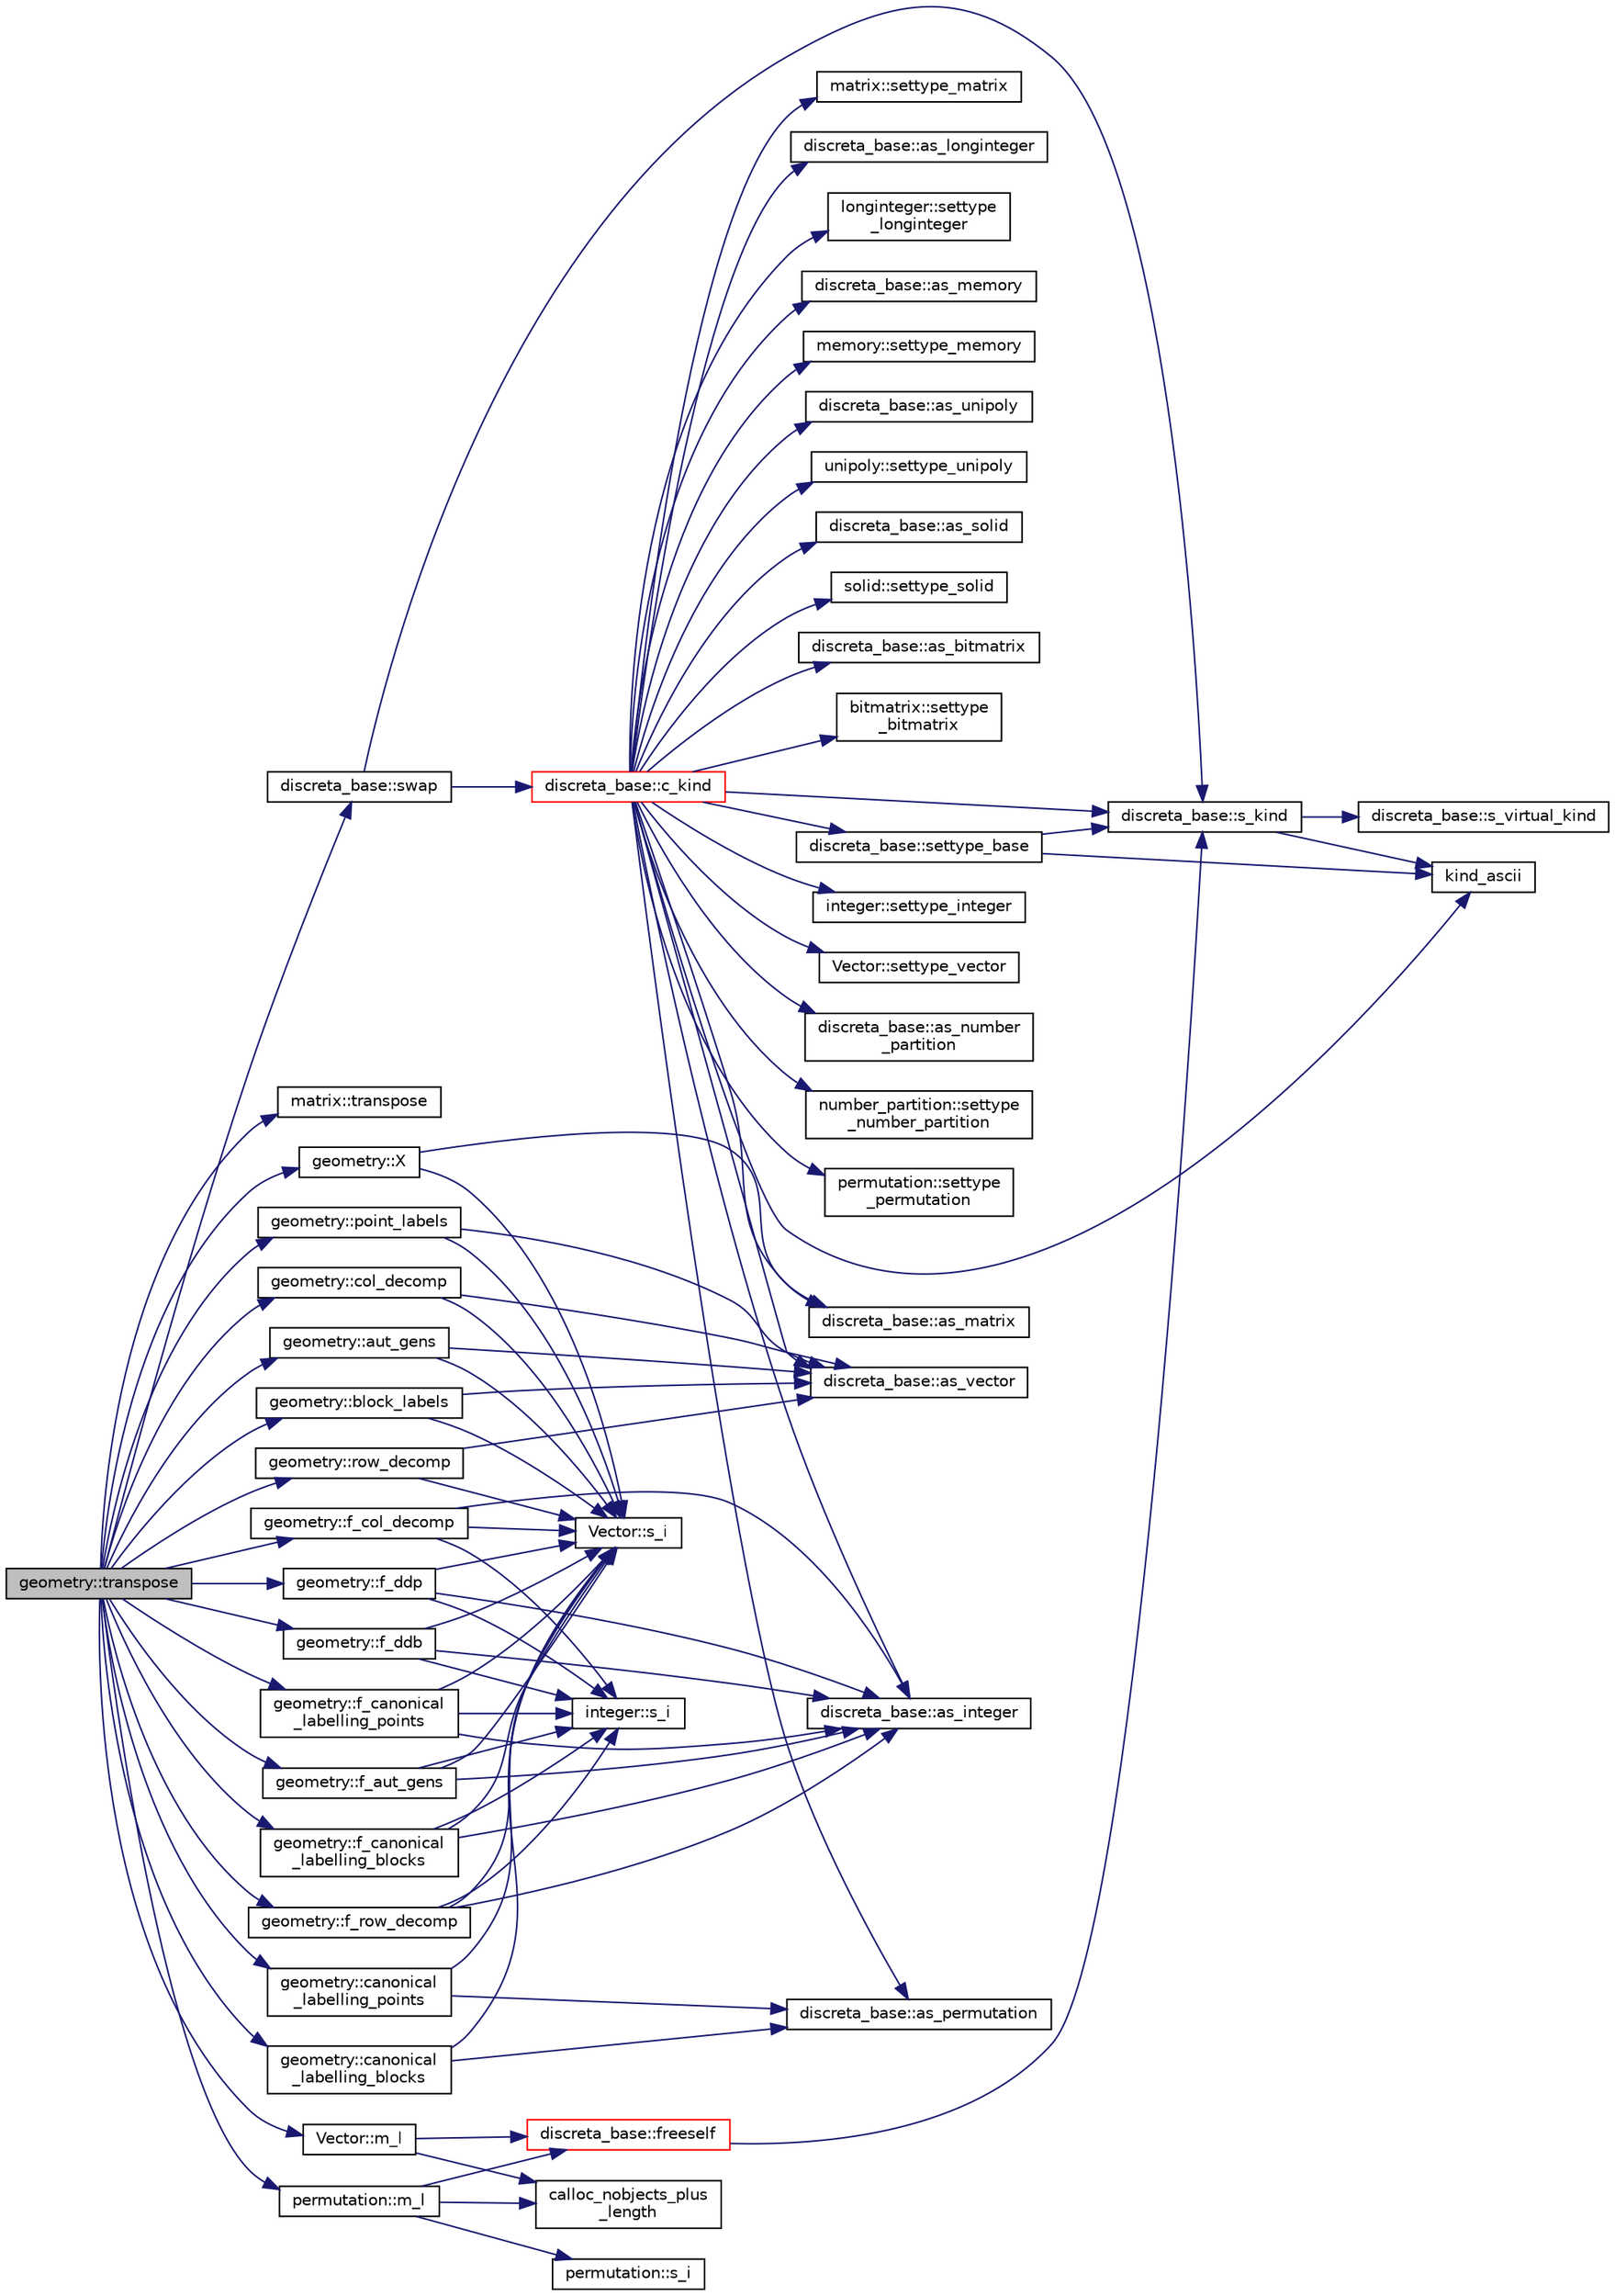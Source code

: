 digraph "geometry::transpose"
{
  edge [fontname="Helvetica",fontsize="10",labelfontname="Helvetica",labelfontsize="10"];
  node [fontname="Helvetica",fontsize="10",shape=record];
  rankdir="LR";
  Node2067 [label="geometry::transpose",height=0.2,width=0.4,color="black", fillcolor="grey75", style="filled", fontcolor="black"];
  Node2067 -> Node2068 [color="midnightblue",fontsize="10",style="solid",fontname="Helvetica"];
  Node2068 [label="geometry::X",height=0.2,width=0.4,color="black", fillcolor="white", style="filled",URL="$da/d44/classgeometry.html#a2eff9c42b83c90012092d49218237d9d"];
  Node2068 -> Node2069 [color="midnightblue",fontsize="10",style="solid",fontname="Helvetica"];
  Node2069 [label="Vector::s_i",height=0.2,width=0.4,color="black", fillcolor="white", style="filled",URL="$d5/db2/class_vector.html#a1c4fe1752523df8119f70dd550244871"];
  Node2068 -> Node2070 [color="midnightblue",fontsize="10",style="solid",fontname="Helvetica"];
  Node2070 [label="discreta_base::as_matrix",height=0.2,width=0.4,color="black", fillcolor="white", style="filled",URL="$d7/d71/classdiscreta__base.html#ae4d7f56d917a4707b838fbffde6467ff"];
  Node2067 -> Node2071 [color="midnightblue",fontsize="10",style="solid",fontname="Helvetica"];
  Node2071 [label="matrix::transpose",height=0.2,width=0.4,color="black", fillcolor="white", style="filled",URL="$d1/d8d/classmatrix.html#a1d8064be96298b81e8e060f02b9cef3e"];
  Node2067 -> Node2072 [color="midnightblue",fontsize="10",style="solid",fontname="Helvetica"];
  Node2072 [label="geometry::point_labels",height=0.2,width=0.4,color="black", fillcolor="white", style="filled",URL="$da/d44/classgeometry.html#aa80150b549283d56c347b8533d9051b0"];
  Node2072 -> Node2069 [color="midnightblue",fontsize="10",style="solid",fontname="Helvetica"];
  Node2072 -> Node2073 [color="midnightblue",fontsize="10",style="solid",fontname="Helvetica"];
  Node2073 [label="discreta_base::as_vector",height=0.2,width=0.4,color="black", fillcolor="white", style="filled",URL="$d7/d71/classdiscreta__base.html#a7bdd6cae39c380b128ee9e17e42cf020"];
  Node2067 -> Node2074 [color="midnightblue",fontsize="10",style="solid",fontname="Helvetica"];
  Node2074 [label="discreta_base::swap",height=0.2,width=0.4,color="black", fillcolor="white", style="filled",URL="$d7/d71/classdiscreta__base.html#a2e8acbb9d3476675dac5b6a583b0293e"];
  Node2074 -> Node2075 [color="midnightblue",fontsize="10",style="solid",fontname="Helvetica"];
  Node2075 [label="discreta_base::s_kind",height=0.2,width=0.4,color="black", fillcolor="white", style="filled",URL="$d7/d71/classdiscreta__base.html#a8a830025c74adbbc3362418a7c2ba157"];
  Node2075 -> Node2076 [color="midnightblue",fontsize="10",style="solid",fontname="Helvetica"];
  Node2076 [label="discreta_base::s_virtual_kind",height=0.2,width=0.4,color="black", fillcolor="white", style="filled",URL="$d7/d71/classdiscreta__base.html#a52778a6d6943a468be083d0785d418fb"];
  Node2075 -> Node2077 [color="midnightblue",fontsize="10",style="solid",fontname="Helvetica"];
  Node2077 [label="kind_ascii",height=0.2,width=0.4,color="black", fillcolor="white", style="filled",URL="$d9/d60/discreta_8h.html#ad0ce825a9f29bc6cec27e1b64cfe27bf"];
  Node2074 -> Node2078 [color="midnightblue",fontsize="10",style="solid",fontname="Helvetica"];
  Node2078 [label="discreta_base::c_kind",height=0.2,width=0.4,color="red", fillcolor="white", style="filled",URL="$d7/d71/classdiscreta__base.html#adc2ff61589c2d083688e7a43f333cb62"];
  Node2078 -> Node2079 [color="midnightblue",fontsize="10",style="solid",fontname="Helvetica"];
  Node2079 [label="discreta_base::settype_base",height=0.2,width=0.4,color="black", fillcolor="white", style="filled",URL="$d7/d71/classdiscreta__base.html#a4f42899a89447d1c3993ea07c38f8ad4"];
  Node2079 -> Node2075 [color="midnightblue",fontsize="10",style="solid",fontname="Helvetica"];
  Node2079 -> Node2077 [color="midnightblue",fontsize="10",style="solid",fontname="Helvetica"];
  Node2078 -> Node2080 [color="midnightblue",fontsize="10",style="solid",fontname="Helvetica"];
  Node2080 [label="discreta_base::as_integer",height=0.2,width=0.4,color="black", fillcolor="white", style="filled",URL="$d7/d71/classdiscreta__base.html#a00d7691eaf874fd283d942692fe8dd26"];
  Node2078 -> Node2081 [color="midnightblue",fontsize="10",style="solid",fontname="Helvetica"];
  Node2081 [label="integer::settype_integer",height=0.2,width=0.4,color="black", fillcolor="white", style="filled",URL="$d0/de5/classinteger.html#a6265c65ef311229acd513d748faba796"];
  Node2078 -> Node2073 [color="midnightblue",fontsize="10",style="solid",fontname="Helvetica"];
  Node2078 -> Node2082 [color="midnightblue",fontsize="10",style="solid",fontname="Helvetica"];
  Node2082 [label="Vector::settype_vector",height=0.2,width=0.4,color="black", fillcolor="white", style="filled",URL="$d5/db2/class_vector.html#a34e0d00b18c051f23904a8429fa6c8b4"];
  Node2078 -> Node2083 [color="midnightblue",fontsize="10",style="solid",fontname="Helvetica"];
  Node2083 [label="discreta_base::as_number\l_partition",height=0.2,width=0.4,color="black", fillcolor="white", style="filled",URL="$d7/d71/classdiscreta__base.html#a307aa09de0e925d46697707968ffab00"];
  Node2078 -> Node2084 [color="midnightblue",fontsize="10",style="solid",fontname="Helvetica"];
  Node2084 [label="number_partition::settype\l_number_partition",height=0.2,width=0.4,color="black", fillcolor="white", style="filled",URL="$df/d50/classnumber__partition.html#a3aaec1b557758f643ffc8555bbc358be"];
  Node2078 -> Node2085 [color="midnightblue",fontsize="10",style="solid",fontname="Helvetica"];
  Node2085 [label="discreta_base::as_permutation",height=0.2,width=0.4,color="black", fillcolor="white", style="filled",URL="$d7/d71/classdiscreta__base.html#aa4e72f36a82984239b12ae831e131098"];
  Node2078 -> Node2086 [color="midnightblue",fontsize="10",style="solid",fontname="Helvetica"];
  Node2086 [label="permutation::settype\l_permutation",height=0.2,width=0.4,color="black", fillcolor="white", style="filled",URL="$d0/d08/classpermutation.html#af1eea29f86195cede9562e444664c28c"];
  Node2078 -> Node2070 [color="midnightblue",fontsize="10",style="solid",fontname="Helvetica"];
  Node2078 -> Node2087 [color="midnightblue",fontsize="10",style="solid",fontname="Helvetica"];
  Node2087 [label="matrix::settype_matrix",height=0.2,width=0.4,color="black", fillcolor="white", style="filled",URL="$d1/d8d/classmatrix.html#a1780283a64a789e4084d792683d276bb"];
  Node2078 -> Node2088 [color="midnightblue",fontsize="10",style="solid",fontname="Helvetica"];
  Node2088 [label="discreta_base::as_longinteger",height=0.2,width=0.4,color="black", fillcolor="white", style="filled",URL="$d7/d71/classdiscreta__base.html#a20a094639eb711b10c8694c51937f7cd"];
  Node2078 -> Node2089 [color="midnightblue",fontsize="10",style="solid",fontname="Helvetica"];
  Node2089 [label="longinteger::settype\l_longinteger",height=0.2,width=0.4,color="black", fillcolor="white", style="filled",URL="$d3/d71/classlonginteger.html#ae5f811ece8df31b9ff114368a18e1dc5"];
  Node2078 -> Node2090 [color="midnightblue",fontsize="10",style="solid",fontname="Helvetica"];
  Node2090 [label="discreta_base::as_memory",height=0.2,width=0.4,color="black", fillcolor="white", style="filled",URL="$d7/d71/classdiscreta__base.html#ad94b2d7dce0cd4fa22db57f6e79c4bd2"];
  Node2078 -> Node2091 [color="midnightblue",fontsize="10",style="solid",fontname="Helvetica"];
  Node2091 [label="memory::settype_memory",height=0.2,width=0.4,color="black", fillcolor="white", style="filled",URL="$d8/d99/classmemory.html#a33aae277f9b8fe36b02e9d5da895451b"];
  Node2078 -> Node2092 [color="midnightblue",fontsize="10",style="solid",fontname="Helvetica"];
  Node2092 [label="discreta_base::as_unipoly",height=0.2,width=0.4,color="black", fillcolor="white", style="filled",URL="$d7/d71/classdiscreta__base.html#ad50d8027f039fe5c2478cddb243adc9d"];
  Node2078 -> Node2093 [color="midnightblue",fontsize="10",style="solid",fontname="Helvetica"];
  Node2093 [label="unipoly::settype_unipoly",height=0.2,width=0.4,color="black", fillcolor="white", style="filled",URL="$d1/d89/classunipoly.html#a8db854fcc85c5e1150b1f1b1c005c95b"];
  Node2078 -> Node2094 [color="midnightblue",fontsize="10",style="solid",fontname="Helvetica"];
  Node2094 [label="discreta_base::as_solid",height=0.2,width=0.4,color="black", fillcolor="white", style="filled",URL="$d7/d71/classdiscreta__base.html#a1fc5f2b85ec97ab0a69dd64903c970a5"];
  Node2078 -> Node2095 [color="midnightblue",fontsize="10",style="solid",fontname="Helvetica"];
  Node2095 [label="solid::settype_solid",height=0.2,width=0.4,color="black", fillcolor="white", style="filled",URL="$d8/def/classsolid.html#a775bd4821f75a8aee4ea3d4335ff90e0"];
  Node2078 -> Node2096 [color="midnightblue",fontsize="10",style="solid",fontname="Helvetica"];
  Node2096 [label="discreta_base::as_bitmatrix",height=0.2,width=0.4,color="black", fillcolor="white", style="filled",URL="$d7/d71/classdiscreta__base.html#a071ad54ea8ef6c9d1d15f532e5a76df6"];
  Node2078 -> Node2097 [color="midnightblue",fontsize="10",style="solid",fontname="Helvetica"];
  Node2097 [label="bitmatrix::settype\l_bitmatrix",height=0.2,width=0.4,color="black", fillcolor="white", style="filled",URL="$de/dc8/classbitmatrix.html#acb571d947f9526665ebbdc0ce3e2a973"];
  Node2078 -> Node2077 [color="midnightblue",fontsize="10",style="solid",fontname="Helvetica"];
  Node2078 -> Node2075 [color="midnightblue",fontsize="10",style="solid",fontname="Helvetica"];
  Node2067 -> Node2116 [color="midnightblue",fontsize="10",style="solid",fontname="Helvetica"];
  Node2116 [label="geometry::block_labels",height=0.2,width=0.4,color="black", fillcolor="white", style="filled",URL="$da/d44/classgeometry.html#ab40ecc05e06399138dc6354d790d302b"];
  Node2116 -> Node2069 [color="midnightblue",fontsize="10",style="solid",fontname="Helvetica"];
  Node2116 -> Node2073 [color="midnightblue",fontsize="10",style="solid",fontname="Helvetica"];
  Node2067 -> Node2117 [color="midnightblue",fontsize="10",style="solid",fontname="Helvetica"];
  Node2117 [label="geometry::f_row_decomp",height=0.2,width=0.4,color="black", fillcolor="white", style="filled",URL="$da/d44/classgeometry.html#a149ccf1dac87cbced60547e9608bb42d"];
  Node2117 -> Node2069 [color="midnightblue",fontsize="10",style="solid",fontname="Helvetica"];
  Node2117 -> Node2080 [color="midnightblue",fontsize="10",style="solid",fontname="Helvetica"];
  Node2117 -> Node2118 [color="midnightblue",fontsize="10",style="solid",fontname="Helvetica"];
  Node2118 [label="integer::s_i",height=0.2,width=0.4,color="black", fillcolor="white", style="filled",URL="$d0/de5/classinteger.html#adf28e9f94d4c844adaa950deeb80b904"];
  Node2067 -> Node2119 [color="midnightblue",fontsize="10",style="solid",fontname="Helvetica"];
  Node2119 [label="geometry::f_col_decomp",height=0.2,width=0.4,color="black", fillcolor="white", style="filled",URL="$da/d44/classgeometry.html#ae0713575216fd4c562da43a469f5edcb"];
  Node2119 -> Node2069 [color="midnightblue",fontsize="10",style="solid",fontname="Helvetica"];
  Node2119 -> Node2080 [color="midnightblue",fontsize="10",style="solid",fontname="Helvetica"];
  Node2119 -> Node2118 [color="midnightblue",fontsize="10",style="solid",fontname="Helvetica"];
  Node2067 -> Node2120 [color="midnightblue",fontsize="10",style="solid",fontname="Helvetica"];
  Node2120 [label="geometry::row_decomp",height=0.2,width=0.4,color="black", fillcolor="white", style="filled",URL="$da/d44/classgeometry.html#a58652b4a0edda52732517a06d390882d"];
  Node2120 -> Node2069 [color="midnightblue",fontsize="10",style="solid",fontname="Helvetica"];
  Node2120 -> Node2073 [color="midnightblue",fontsize="10",style="solid",fontname="Helvetica"];
  Node2067 -> Node2121 [color="midnightblue",fontsize="10",style="solid",fontname="Helvetica"];
  Node2121 [label="geometry::col_decomp",height=0.2,width=0.4,color="black", fillcolor="white", style="filled",URL="$da/d44/classgeometry.html#a12425a7d0cebea16e0d22c44e7fbe555"];
  Node2121 -> Node2069 [color="midnightblue",fontsize="10",style="solid",fontname="Helvetica"];
  Node2121 -> Node2073 [color="midnightblue",fontsize="10",style="solid",fontname="Helvetica"];
  Node2067 -> Node2122 [color="midnightblue",fontsize="10",style="solid",fontname="Helvetica"];
  Node2122 [label="geometry::f_ddp",height=0.2,width=0.4,color="black", fillcolor="white", style="filled",URL="$da/d44/classgeometry.html#a8facc1a86c731a6fb9d30346354987bf"];
  Node2122 -> Node2069 [color="midnightblue",fontsize="10",style="solid",fontname="Helvetica"];
  Node2122 -> Node2080 [color="midnightblue",fontsize="10",style="solid",fontname="Helvetica"];
  Node2122 -> Node2118 [color="midnightblue",fontsize="10",style="solid",fontname="Helvetica"];
  Node2067 -> Node2123 [color="midnightblue",fontsize="10",style="solid",fontname="Helvetica"];
  Node2123 [label="geometry::f_ddb",height=0.2,width=0.4,color="black", fillcolor="white", style="filled",URL="$da/d44/classgeometry.html#a1b01f7c645961c3a04b167fc2bf0d2c8"];
  Node2123 -> Node2069 [color="midnightblue",fontsize="10",style="solid",fontname="Helvetica"];
  Node2123 -> Node2080 [color="midnightblue",fontsize="10",style="solid",fontname="Helvetica"];
  Node2123 -> Node2118 [color="midnightblue",fontsize="10",style="solid",fontname="Helvetica"];
  Node2067 -> Node2124 [color="midnightblue",fontsize="10",style="solid",fontname="Helvetica"];
  Node2124 [label="geometry::f_canonical\l_labelling_points",height=0.2,width=0.4,color="black", fillcolor="white", style="filled",URL="$da/d44/classgeometry.html#a0695b0c3dc2a75a232631dfda609daf7"];
  Node2124 -> Node2069 [color="midnightblue",fontsize="10",style="solid",fontname="Helvetica"];
  Node2124 -> Node2080 [color="midnightblue",fontsize="10",style="solid",fontname="Helvetica"];
  Node2124 -> Node2118 [color="midnightblue",fontsize="10",style="solid",fontname="Helvetica"];
  Node2067 -> Node2125 [color="midnightblue",fontsize="10",style="solid",fontname="Helvetica"];
  Node2125 [label="geometry::f_canonical\l_labelling_blocks",height=0.2,width=0.4,color="black", fillcolor="white", style="filled",URL="$da/d44/classgeometry.html#a48f58feb451efdf72ce2a5c3411b62c1"];
  Node2125 -> Node2069 [color="midnightblue",fontsize="10",style="solid",fontname="Helvetica"];
  Node2125 -> Node2080 [color="midnightblue",fontsize="10",style="solid",fontname="Helvetica"];
  Node2125 -> Node2118 [color="midnightblue",fontsize="10",style="solid",fontname="Helvetica"];
  Node2067 -> Node2126 [color="midnightblue",fontsize="10",style="solid",fontname="Helvetica"];
  Node2126 [label="geometry::canonical\l_labelling_points",height=0.2,width=0.4,color="black", fillcolor="white", style="filled",URL="$da/d44/classgeometry.html#ac426783bf96ded3a50f6746f521bdd31"];
  Node2126 -> Node2069 [color="midnightblue",fontsize="10",style="solid",fontname="Helvetica"];
  Node2126 -> Node2085 [color="midnightblue",fontsize="10",style="solid",fontname="Helvetica"];
  Node2067 -> Node2127 [color="midnightblue",fontsize="10",style="solid",fontname="Helvetica"];
  Node2127 [label="permutation::m_l",height=0.2,width=0.4,color="black", fillcolor="white", style="filled",URL="$d0/d08/classpermutation.html#a9cf73421f89b2c24cf2d08f002752030"];
  Node2127 -> Node2128 [color="midnightblue",fontsize="10",style="solid",fontname="Helvetica"];
  Node2128 [label="discreta_base::freeself",height=0.2,width=0.4,color="red", fillcolor="white", style="filled",URL="$d7/d71/classdiscreta__base.html#a9a3c9501a562293b5667c11b9174d6e5"];
  Node2128 -> Node2075 [color="midnightblue",fontsize="10",style="solid",fontname="Helvetica"];
  Node2127 -> Node2155 [color="midnightblue",fontsize="10",style="solid",fontname="Helvetica"];
  Node2155 [label="calloc_nobjects_plus\l_length",height=0.2,width=0.4,color="black", fillcolor="white", style="filled",URL="$d9/d60/discreta_8h.html#a71599d54c8c17dfa065a363f5cdd0aa4"];
  Node2127 -> Node2156 [color="midnightblue",fontsize="10",style="solid",fontname="Helvetica"];
  Node2156 [label="permutation::s_i",height=0.2,width=0.4,color="black", fillcolor="white", style="filled",URL="$d0/d08/classpermutation.html#ab8c74af5111dbf8808da04214b918873"];
  Node2067 -> Node2157 [color="midnightblue",fontsize="10",style="solid",fontname="Helvetica"];
  Node2157 [label="geometry::canonical\l_labelling_blocks",height=0.2,width=0.4,color="black", fillcolor="white", style="filled",URL="$da/d44/classgeometry.html#a6d9453619be9ea76e6e63485594b301f"];
  Node2157 -> Node2069 [color="midnightblue",fontsize="10",style="solid",fontname="Helvetica"];
  Node2157 -> Node2085 [color="midnightblue",fontsize="10",style="solid",fontname="Helvetica"];
  Node2067 -> Node2158 [color="midnightblue",fontsize="10",style="solid",fontname="Helvetica"];
  Node2158 [label="geometry::f_aut_gens",height=0.2,width=0.4,color="black", fillcolor="white", style="filled",URL="$da/d44/classgeometry.html#a774f2388490689cf9a1d369327e7e49c"];
  Node2158 -> Node2069 [color="midnightblue",fontsize="10",style="solid",fontname="Helvetica"];
  Node2158 -> Node2080 [color="midnightblue",fontsize="10",style="solid",fontname="Helvetica"];
  Node2158 -> Node2118 [color="midnightblue",fontsize="10",style="solid",fontname="Helvetica"];
  Node2067 -> Node2159 [color="midnightblue",fontsize="10",style="solid",fontname="Helvetica"];
  Node2159 [label="geometry::aut_gens",height=0.2,width=0.4,color="black", fillcolor="white", style="filled",URL="$da/d44/classgeometry.html#a75778c5288894993efd4006285711670"];
  Node2159 -> Node2069 [color="midnightblue",fontsize="10",style="solid",fontname="Helvetica"];
  Node2159 -> Node2073 [color="midnightblue",fontsize="10",style="solid",fontname="Helvetica"];
  Node2067 -> Node2160 [color="midnightblue",fontsize="10",style="solid",fontname="Helvetica"];
  Node2160 [label="Vector::m_l",height=0.2,width=0.4,color="black", fillcolor="white", style="filled",URL="$d5/db2/class_vector.html#a00f5520c2a6b4f5282a1a8bcf8ea74eb"];
  Node2160 -> Node2128 [color="midnightblue",fontsize="10",style="solid",fontname="Helvetica"];
  Node2160 -> Node2155 [color="midnightblue",fontsize="10",style="solid",fontname="Helvetica"];
}
